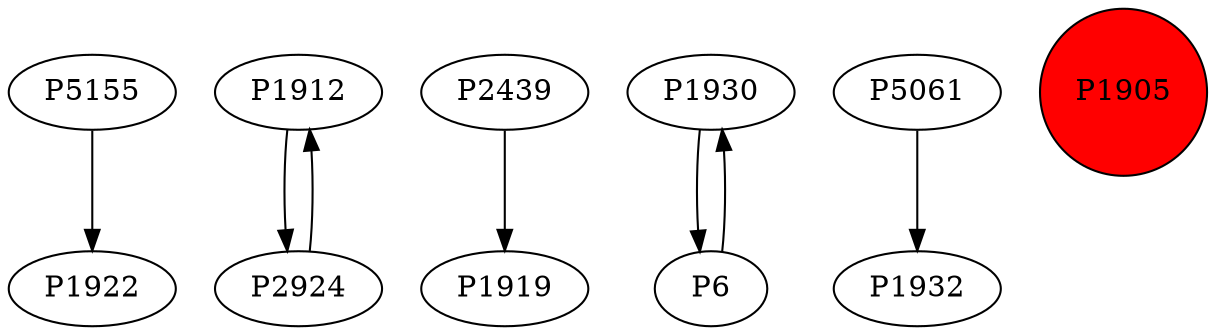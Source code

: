 digraph {
	P5155 -> P1922
	P1912 -> P2924
	P2439 -> P1919
	P1930 -> P6
	P5061 -> P1932
	P2924 -> P1912
	P6 -> P1930
	P1905 [shape=circle]
	P1905 [style=filled]
	P1905 [fillcolor=red]
}